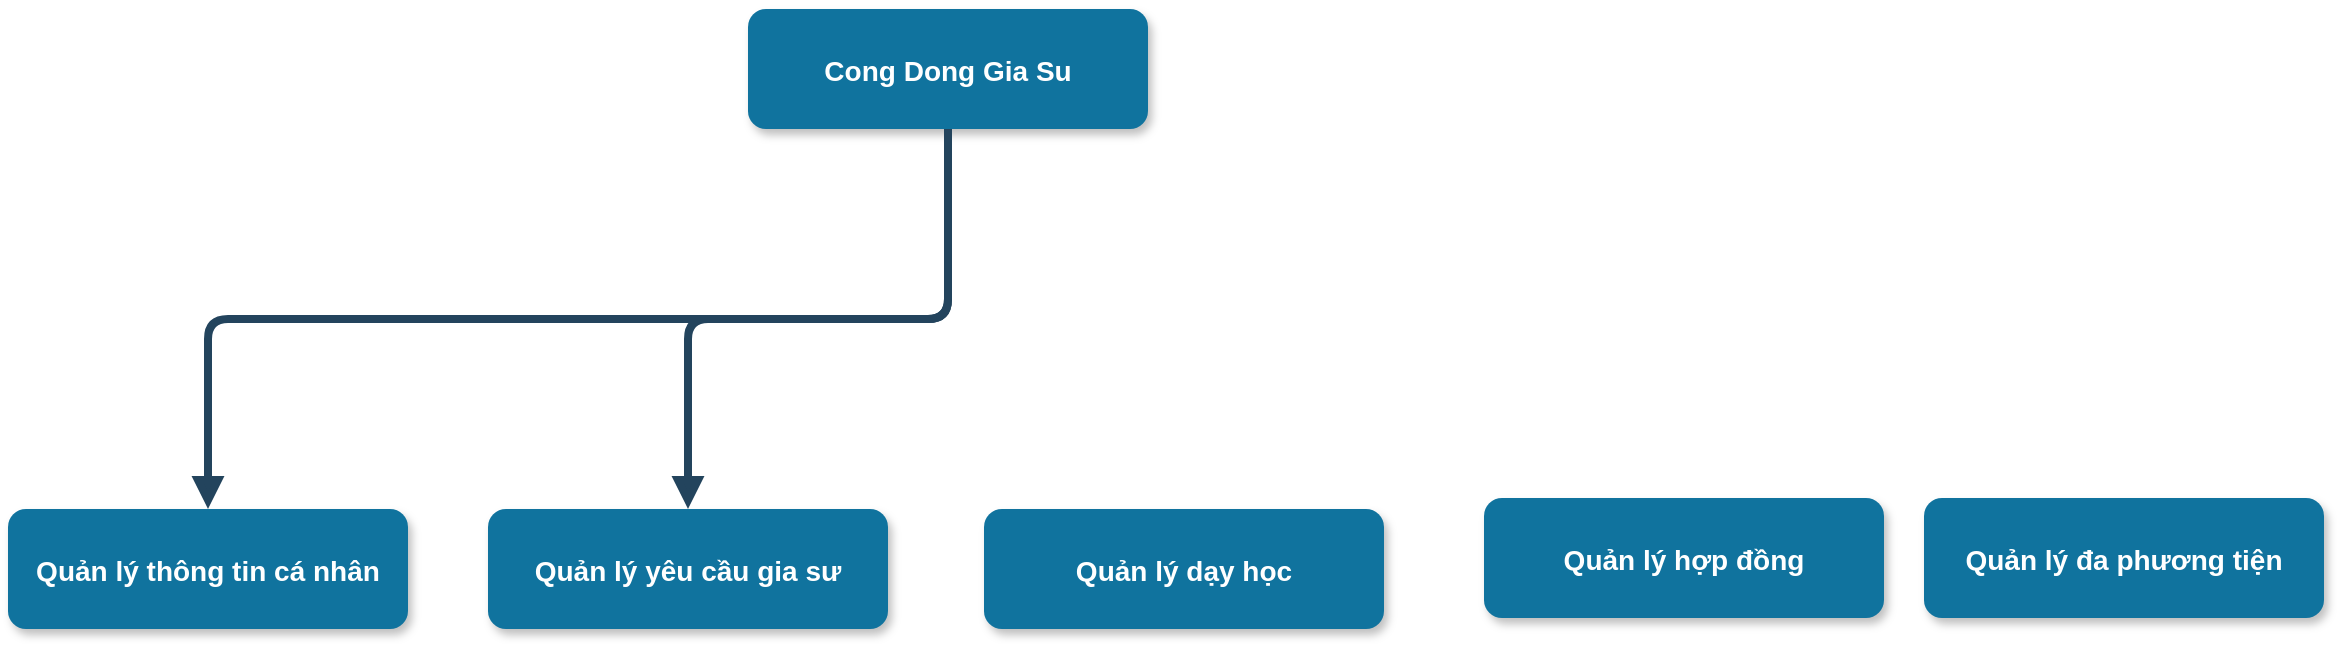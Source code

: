 <mxfile version="13.6.2" type="device"><diagram name="Page-1" id="97916047-d0de-89f5-080d-49f4d83e522f"><mxGraphModel dx="1217" dy="763" grid="1" gridSize="10" guides="1" tooltips="1" connect="1" arrows="1" fold="1" page="1" pageScale="1.5" pageWidth="1169" pageHeight="827" background="#ffffff" math="0" shadow="0"><root><mxCell id="0"/><mxCell id="1" parent="0"/><mxCell id="2" value="Cong Dong Gia Su" style="rounded=1;fillColor=#10739E;strokeColor=none;shadow=1;gradientColor=none;fontStyle=1;fontColor=#FFFFFF;fontSize=14;" parent="1" vertex="1"><mxGeometry x="672" y="205.5" width="200" height="60" as="geometry"/></mxCell><mxCell id="4" value="Quản lý thông tin cá nhân" style="rounded=1;fillColor=#10739E;strokeColor=none;shadow=1;gradientColor=none;fontStyle=1;fontColor=#FFFFFF;fontSize=14;" parent="1" vertex="1"><mxGeometry x="302" y="455.5" width="200" height="60" as="geometry"/></mxCell><mxCell id="5" value="Quản lý yêu cầu gia sư" style="rounded=1;fillColor=#10739E;strokeColor=none;shadow=1;gradientColor=none;fontStyle=1;fontColor=#FFFFFF;fontSize=14;" parent="1" vertex="1"><mxGeometry x="542" y="455.5" width="200" height="60" as="geometry"/></mxCell><mxCell id="30" value="" style="edgeStyle=elbowEdgeStyle;elbow=vertical;strokeWidth=4;endArrow=block;endFill=1;fontStyle=1;strokeColor=#23445D;" parent="1" source="2" target="5" edge="1"><mxGeometry x="22" y="165.5" width="100" height="100" as="geometry"><mxPoint x="772" y="405.5" as="sourcePoint"/><mxPoint x="122" y="165.5" as="targetPoint"/></mxGeometry></mxCell><mxCell id="31" value="" style="edgeStyle=elbowEdgeStyle;elbow=vertical;strokeWidth=4;endArrow=block;endFill=1;fontStyle=1;strokeColor=#23445D;" parent="1" source="2" target="4" edge="1"><mxGeometry x="22" y="165.5" width="100" height="100" as="geometry"><mxPoint x="772" y="405.5" as="sourcePoint"/><mxPoint x="122" y="165.5" as="targetPoint"/></mxGeometry></mxCell><mxCell id="TWsK52U41U9F3JQiDnbK-55" value="Quản lý dạy học" style="rounded=1;fillColor=#10739E;strokeColor=none;shadow=1;gradientColor=none;fontStyle=1;fontColor=#FFFFFF;fontSize=14;" vertex="1" parent="1"><mxGeometry x="790" y="455.5" width="200" height="60" as="geometry"/></mxCell><mxCell id="TWsK52U41U9F3JQiDnbK-56" value="Quản lý hợp đồng" style="rounded=1;fillColor=#10739E;strokeColor=none;shadow=1;gradientColor=none;fontStyle=1;fontColor=#FFFFFF;fontSize=14;" vertex="1" parent="1"><mxGeometry x="1040" y="450" width="200" height="60" as="geometry"/></mxCell><mxCell id="TWsK52U41U9F3JQiDnbK-57" value="Quản lý đa phương tiện" style="rounded=1;fillColor=#10739E;strokeColor=none;shadow=1;gradientColor=none;fontStyle=1;fontColor=#FFFFFF;fontSize=14;" vertex="1" parent="1"><mxGeometry x="1260" y="450" width="200" height="60" as="geometry"/></mxCell></root></mxGraphModel></diagram></mxfile>